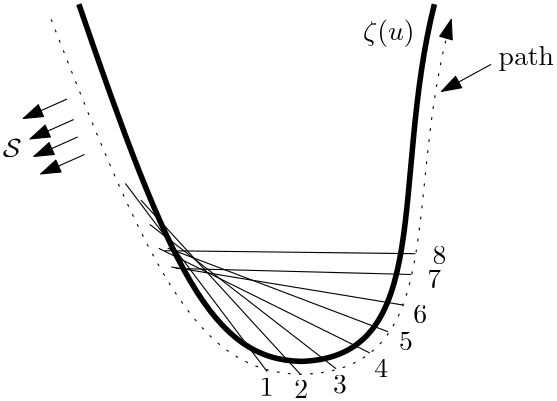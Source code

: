 <?xml version="1.0"?>
<!DOCTYPE ipe SYSTEM "ipe.dtd">
<ipe version="70107" creator="Ipe 7.1.8">
<info created="D:20180605121012" modified="D:20180605154014"/>
<ipestyle name="basic">
<symbol name="arrow/arc(spx)">
<path stroke="sym-stroke" fill="sym-stroke" pen="sym-pen">
0 0 m
-1 0.333 l
-1 -0.333 l
h
</path>
</symbol>
<symbol name="arrow/farc(spx)">
<path stroke="sym-stroke" fill="white" pen="sym-pen">
0 0 m
-1 0.333 l
-1 -0.333 l
h
</path>
</symbol>
<symbol name="arrow/ptarc(spx)">
<path stroke="sym-stroke" fill="sym-stroke" pen="sym-pen">
0 0 m
-1 0.333 l
-0.8 0 l
-1 -0.333 l
h
</path>
</symbol>
<symbol name="arrow/fptarc(spx)">
<path stroke="sym-stroke" fill="white" pen="sym-pen">
0 0 m
-1 0.333 l
-0.8 0 l
-1 -0.333 l
h
</path>
</symbol>
<symbol name="mark/circle(sx)" transformations="translations">
<path fill="sym-stroke">
0.6 0 0 0.6 0 0 e
0.4 0 0 0.4 0 0 e
</path>
</symbol>
<symbol name="mark/disk(sx)" transformations="translations">
<path fill="sym-stroke">
0.6 0 0 0.6 0 0 e
</path>
</symbol>
<symbol name="mark/fdisk(sfx)" transformations="translations">
<group>
<path fill="sym-fill">
0.5 0 0 0.5 0 0 e
</path>
<path fill="sym-stroke" fillrule="eofill">
0.6 0 0 0.6 0 0 e
0.4 0 0 0.4 0 0 e
</path>
</group>
</symbol>
<symbol name="mark/box(sx)" transformations="translations">
<path fill="sym-stroke" fillrule="eofill">
-0.6 -0.6 m
0.6 -0.6 l
0.6 0.6 l
-0.6 0.6 l
h
-0.4 -0.4 m
0.4 -0.4 l
0.4 0.4 l
-0.4 0.4 l
h
</path>
</symbol>
<symbol name="mark/square(sx)" transformations="translations">
<path fill="sym-stroke">
-0.6 -0.6 m
0.6 -0.6 l
0.6 0.6 l
-0.6 0.6 l
h
</path>
</symbol>
<symbol name="mark/fsquare(sfx)" transformations="translations">
<group>
<path fill="sym-fill">
-0.5 -0.5 m
0.5 -0.5 l
0.5 0.5 l
-0.5 0.5 l
h
</path>
<path fill="sym-stroke" fillrule="eofill">
-0.6 -0.6 m
0.6 -0.6 l
0.6 0.6 l
-0.6 0.6 l
h
-0.4 -0.4 m
0.4 -0.4 l
0.4 0.4 l
-0.4 0.4 l
h
</path>
</group>
</symbol>
<symbol name="mark/cross(sx)" transformations="translations">
<group>
<path fill="sym-stroke">
-0.43 -0.57 m
0.57 0.43 l
0.43 0.57 l
-0.57 -0.43 l
h
</path>
<path fill="sym-stroke">
-0.43 0.57 m
0.57 -0.43 l
0.43 -0.57 l
-0.57 0.43 l
h
</path>
</group>
</symbol>
<symbol name="arrow/fnormal(spx)">
<path stroke="sym-stroke" fill="white" pen="sym-pen">
0 0 m
-1 0.333 l
-1 -0.333 l
h
</path>
</symbol>
<symbol name="arrow/pointed(spx)">
<path stroke="sym-stroke" fill="sym-stroke" pen="sym-pen">
0 0 m
-1 0.333 l
-0.8 0 l
-1 -0.333 l
h
</path>
</symbol>
<symbol name="arrow/fpointed(spx)">
<path stroke="sym-stroke" fill="white" pen="sym-pen">
0 0 m
-1 0.333 l
-0.8 0 l
-1 -0.333 l
h
</path>
</symbol>
<symbol name="arrow/linear(spx)">
<path stroke="sym-stroke" pen="sym-pen">
-1 0.333 m
0 0 l
-1 -0.333 l
</path>
</symbol>
<symbol name="arrow/fdouble(spx)">
<path stroke="sym-stroke" fill="white" pen="sym-pen">
0 0 m
-1 0.333 l
-1 -0.333 l
h
-1 0 m
-2 0.333 l
-2 -0.333 l
h
</path>
</symbol>
<symbol name="arrow/double(spx)">
<path stroke="sym-stroke" fill="sym-stroke" pen="sym-pen">
0 0 m
-1 0.333 l
-1 -0.333 l
h
-1 0 m
-2 0.333 l
-2 -0.333 l
h
</path>
</symbol>
<pen name="heavier" value="0.8"/>
<pen name="fat" value="1.2"/>
<pen name="ultrafat" value="2"/>
<symbolsize name="large" value="5"/>
<symbolsize name="small" value="2"/>
<symbolsize name="tiny" value="1.1"/>
<arrowsize name="large" value="10"/>
<arrowsize name="small" value="5"/>
<arrowsize name="tiny" value="3"/>
<color name="red" value="1 0 0"/>
<color name="green" value="0 1 0"/>
<color name="blue" value="0 0 1"/>
<color name="yellow" value="1 1 0"/>
<color name="orange" value="1 0.647 0"/>
<color name="gold" value="1 0.843 0"/>
<color name="purple" value="0.627 0.125 0.941"/>
<color name="gray" value="0.745"/>
<color name="brown" value="0.647 0.165 0.165"/>
<color name="navy" value="0 0 0.502"/>
<color name="pink" value="1 0.753 0.796"/>
<color name="seagreen" value="0.18 0.545 0.341"/>
<color name="turquoise" value="0.251 0.878 0.816"/>
<color name="violet" value="0.933 0.51 0.933"/>
<color name="darkblue" value="0 0 0.545"/>
<color name="darkcyan" value="0 0.545 0.545"/>
<color name="darkgray" value="0.663"/>
<color name="darkgreen" value="0 0.392 0"/>
<color name="darkmagenta" value="0.545 0 0.545"/>
<color name="darkorange" value="1 0.549 0"/>
<color name="darkred" value="0.545 0 0"/>
<color name="lightblue" value="0.678 0.847 0.902"/>
<color name="lightcyan" value="0.878 1 1"/>
<color name="lightgray" value="0.827"/>
<color name="lightgreen" value="0.565 0.933 0.565"/>
<color name="lightyellow" value="1 1 0.878"/>
<dashstyle name="dashed" value="[4] 0"/>
<dashstyle name="dotted" value="[1 3] 0"/>
<dashstyle name="dash dotted" value="[4 2 1 2] 0"/>
<dashstyle name="dash dot dotted" value="[4 2 1 2 1 2] 0"/>
<textsize name="large" value="\large"/>
<textsize name="Large" value="\Large"/>
<textsize name="LARGE" value="\LARGE"/>
<textsize name="huge" value="\huge"/>
<textsize name="Huge" value="\Huge"/>
<textsize name="small" value="\small"/>
<textsize name="footnote" value="\footnotesize"/>
<textsize name="tiny" value="\tiny"/>
<textstyle name="center" begin="\begin{center}" end="\end{center}"/>
<textstyle name="itemize" begin="\begin{itemize}" end="\end{itemize}"/>
<textstyle name="item" begin="\begin{itemize}\item{}" end="\end{itemize}"/>
<gridsize name="4 pts" value="4"/>
<gridsize name="8 pts (~3 mm)" value="8"/>
<gridsize name="16 pts (~6 mm)" value="16"/>
<gridsize name="32 pts (~12 mm)" value="32"/>
<gridsize name="10 pts (~3.5 mm)" value="10"/>
<gridsize name="20 pts (~7 mm)" value="20"/>
<gridsize name="14 pts (~5 mm)" value="14"/>
<gridsize name="28 pts (~10 mm)" value="28"/>
<gridsize name="56 pts (~20 mm)" value="56"/>
<anglesize name="90 deg" value="90"/>
<anglesize name="60 deg" value="60"/>
<anglesize name="45 deg" value="45"/>
<anglesize name="30 deg" value="30"/>
<anglesize name="22.5 deg" value="22.5"/>
<opacity name="10%" value="0.1"/>
<opacity name="30%" value="0.3"/>
<opacity name="50%" value="0.5"/>
<opacity name="75%" value="0.75"/>
<tiling name="falling" angle="-60" step="4" width="1"/>
<tiling name="rising" angle="30" step="4" width="1"/>
</ipestyle>
<page>
<layer name="alpha"/>
<view layers="alpha" active="alpha"/>
<path layer="alpha" matrix="1 0 0 1 12.2504 -28.6659" stroke="black" pen="ultrafat">
112 800 m
144.861 704.017
160 672
192.123 671.398 c
240.545 672.993
224 736
240 800 c
</path>
<text matrix="1 0 0 1 -19.8208 14.7035" transformations="translations" pos="246.402 743.734" stroke="black" type="label" width="18.546" height="7.473" depth="2.49" valign="baseline">$\zeta(u)$</text>
<path matrix="0.482817 -0.875722 0.875722 0.482817 -521.25 524.4" stroke="black">
244 680 m
160 668 l
</path>
<path matrix="0.5641 -0.825707 0.825707 0.5641 -495.234 456.092" stroke="black">
244 680 m
160 668 l
</path>
<path matrix="0.696006 -0.718037 0.718037 0.696006 -441.229 341.991" stroke="black">
244 680 m
160 668 l
</path>
<path matrix="0.824136 -0.566394 0.566394 0.824136 -357.227 223.545" stroke="black">
244 680 m
160 668 l
</path>
<path matrix="0.875438 -0.483331 0.483331 0.875438 -306.704 176.039" stroke="black">
244 680 m
160 668 l
</path>
<path matrix="0.953911 -0.300091 0.300091 0.953911 -195.55 87.5337" stroke="black">
244 680 m
160 668 l
</path>
<path matrix="0.986003 -0.166729 0.166729 0.986003 -110.046 44.2166" stroke="black">
244 680 m
160 668 l
</path>
<path matrix="1.12552 0 0 0.993747 -11.8003 -29.1311" stroke="black" dash="dotted" arrow="normal/normal">
112 800 m
144.861 704.017
160 672
192.123 671.398 c
240.545 672.993
224 736
240 800 c
</path>
<path stroke="black">
245.398 681.505 m
155.172 682.582 l
</path>
<text matrix="1 0 0 1 -0.807987 -4.03994" transformations="translations" pos="190.185 634.372" stroke="black" type="label" width="4.981" height="6.42" depth="0" valign="baseline">$1$</text>
<text matrix="1 0 0 1 11.5813 -4.84773" transformations="translations" pos="190.185 634.372" stroke="black" type="label" width="4.981" height="6.42" depth="0" valign="baseline">$2$</text>
<text matrix="1 0 0 1 25.5864 -3.23175" transformations="translations" pos="190.185 634.372" stroke="black" type="label" width="4.981" height="6.42" depth="0" valign="baseline">$3$</text>
<text matrix="1 0 0 1 40.3995 2.69349" transformations="translations" pos="190.185 634.372" stroke="black" type="label" width="4.981" height="6.42" depth="0" valign="baseline">$4$</text>
<text matrix="1 0 0 1 49.2874 12.3893" transformations="translations" pos="190.185 634.372" stroke="black" type="label" width="4.981" height="6.42" depth="0" valign="baseline">$5$</text>
<text matrix="1 0 0 1 54.4046 22.0852" transformations="translations" pos="190.185 634.372" stroke="black" type="label" width="4.981" height="6.42" depth="0" valign="baseline">$6$</text>
<text matrix="1 0 0 1 59.5219 34.7436" transformations="translations" pos="190.185 634.372" stroke="black" type="label" width="4.981" height="6.42" depth="0" valign="baseline">$7$</text>
<text matrix="1 0 0 1 61.4072 43.3622" transformations="translations" pos="190.185 634.372" stroke="black" type="label" width="4.981" height="6.42" depth="0" valign="baseline">$8$</text>
<text matrix="1 0 0 1 28.9273 5.73472" transformations="translations" pos="246.402 743.734" stroke="black" type="label" width="19.925" height="6.926" depth="1.93" valign="baseline">path</text>
<path stroke="black" arrow="normal/normal">
272.6 749.645 m
254.824 739.949 l
</path>
<path stroke="black" arrow="normal/normal">
119.971 737.175 m
104.215 730.173 l
</path>
<path matrix="1 0 0 1 2.45041 -7.35261" stroke="black" arrow="normal/normal">
119.971 737.175 m
104.215 730.173 l
</path>
<path matrix="1 0 0 1 3.85092 -13.6549" stroke="black" arrow="normal/normal">
119.971 737.175 m
104.215 730.173 l
</path>
<path matrix="1 0 0 1 6.30182 -19.9572" stroke="black" arrow="normal/normal">
119.971 737.175 m
104.215 730.173 l
</path>
<text matrix="1 0 0 1 12.6046 -2.10077" transformations="translations" pos="84.258 718.268" stroke="black" type="label" width="6.78" height="6.808" depth="0" valign="baseline">$\mathcal{S}$</text>
</page>
</ipe>
